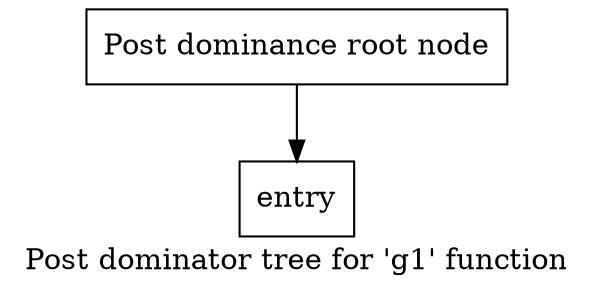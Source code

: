 digraph "Post dominator tree for 'g1' function" {
	label="Post dominator tree for 'g1' function";

	Node0x2709d50 [shape=record,label="{Post dominance root node}"];
	Node0x2709d50 -> Node0x2709d10;
	Node0x2709d10 [shape=record,label="{entry}"];
}

